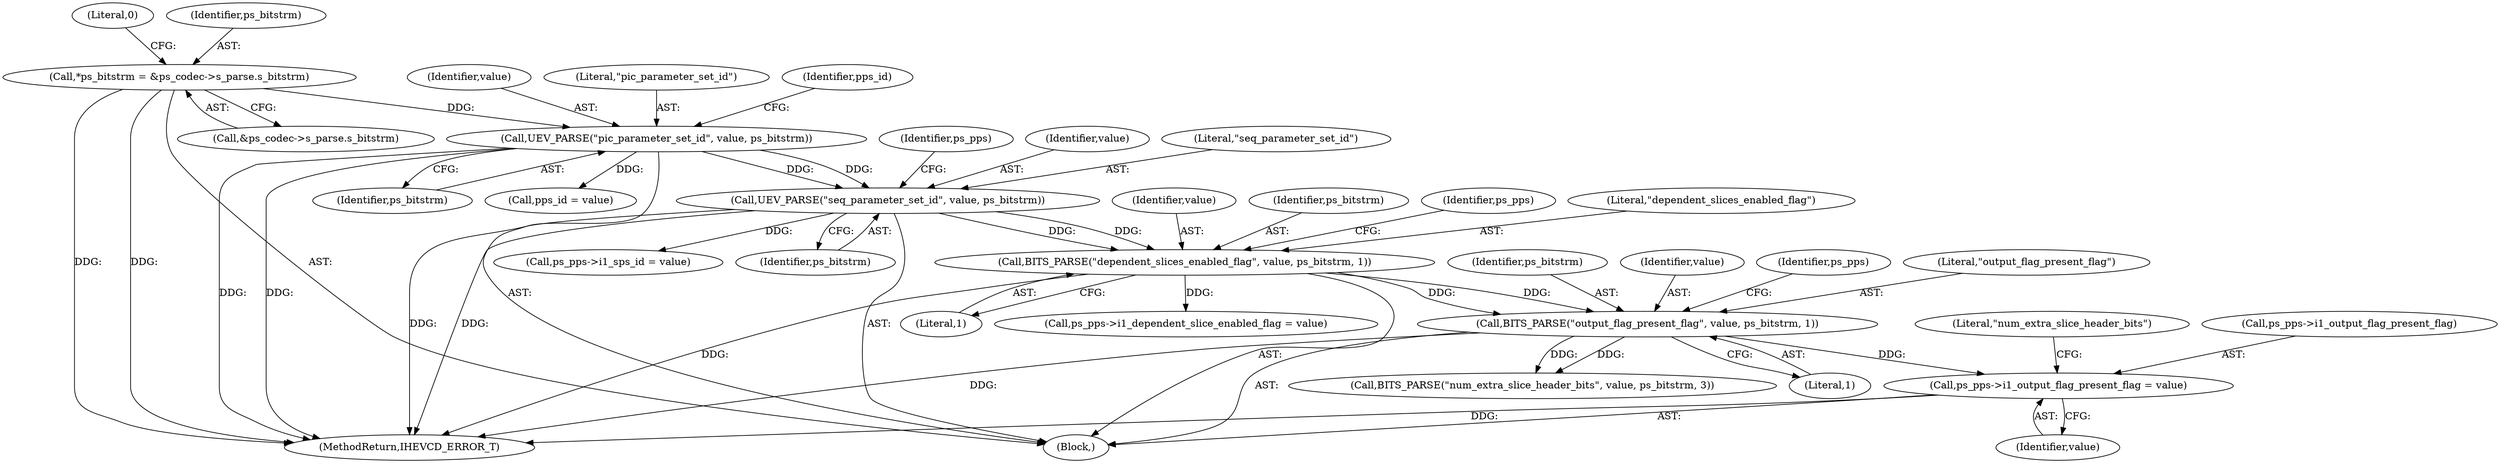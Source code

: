 digraph "0_Android_ebaa71da6362c497310377df509651974401d258@pointer" {
"1000236" [label="(Call,ps_pps->i1_output_flag_present_flag = value)"];
"1000231" [label="(Call,BITS_PARSE(\"output_flag_present_flag\", value, ps_bitstrm, 1))"];
"1000221" [label="(Call,BITS_PARSE(\"dependent_slices_enabled_flag\", value, ps_bitstrm, 1))"];
"1000180" [label="(Call,UEV_PARSE(\"seq_parameter_set_id\", value, ps_bitstrm))"];
"1000138" [label="(Call,UEV_PARSE(\"pic_parameter_set_id\", value, ps_bitstrm))"];
"1000122" [label="(Call,*ps_bitstrm = &ps_codec->s_parse.s_bitstrm)"];
"1000223" [label="(Identifier,value)"];
"1000224" [label="(Identifier,ps_bitstrm)"];
"1000221" [label="(Call,BITS_PARSE(\"dependent_slices_enabled_flag\", value, ps_bitstrm, 1))"];
"1000236" [label="(Call,ps_pps->i1_output_flag_present_flag = value)"];
"1000186" [label="(Identifier,ps_pps)"];
"1000234" [label="(Identifier,ps_bitstrm)"];
"1000132" [label="(Literal,0)"];
"1000123" [label="(Identifier,ps_bitstrm)"];
"1000182" [label="(Identifier,value)"];
"1000225" [label="(Literal,1)"];
"1000139" [label="(Literal,\"pic_parameter_set_id\")"];
"1000228" [label="(Identifier,ps_pps)"];
"1000226" [label="(Call,ps_pps->i1_dependent_slice_enabled_flag = value)"];
"1000142" [label="(Call,pps_id = value)"];
"1000233" [label="(Identifier,value)"];
"1000979" [label="(MethodReturn,IHEVCD_ERROR_T)"];
"1000110" [label="(Block,)"];
"1000238" [label="(Identifier,ps_pps)"];
"1000235" [label="(Literal,1)"];
"1000240" [label="(Identifier,value)"];
"1000181" [label="(Literal,\"seq_parameter_set_id\")"];
"1000124" [label="(Call,&ps_codec->s_parse.s_bitstrm)"];
"1000242" [label="(Literal,\"num_extra_slice_header_bits\")"];
"1000143" [label="(Identifier,pps_id)"];
"1000141" [label="(Identifier,ps_bitstrm)"];
"1000184" [label="(Call,ps_pps->i1_sps_id = value)"];
"1000122" [label="(Call,*ps_bitstrm = &ps_codec->s_parse.s_bitstrm)"];
"1000180" [label="(Call,UEV_PARSE(\"seq_parameter_set_id\", value, ps_bitstrm))"];
"1000232" [label="(Literal,\"output_flag_present_flag\")"];
"1000241" [label="(Call,BITS_PARSE(\"num_extra_slice_header_bits\", value, ps_bitstrm, 3))"];
"1000237" [label="(Call,ps_pps->i1_output_flag_present_flag)"];
"1000138" [label="(Call,UEV_PARSE(\"pic_parameter_set_id\", value, ps_bitstrm))"];
"1000231" [label="(Call,BITS_PARSE(\"output_flag_present_flag\", value, ps_bitstrm, 1))"];
"1000183" [label="(Identifier,ps_bitstrm)"];
"1000140" [label="(Identifier,value)"];
"1000222" [label="(Literal,\"dependent_slices_enabled_flag\")"];
"1000236" -> "1000110"  [label="AST: "];
"1000236" -> "1000240"  [label="CFG: "];
"1000237" -> "1000236"  [label="AST: "];
"1000240" -> "1000236"  [label="AST: "];
"1000242" -> "1000236"  [label="CFG: "];
"1000236" -> "1000979"  [label="DDG: "];
"1000231" -> "1000236"  [label="DDG: "];
"1000231" -> "1000110"  [label="AST: "];
"1000231" -> "1000235"  [label="CFG: "];
"1000232" -> "1000231"  [label="AST: "];
"1000233" -> "1000231"  [label="AST: "];
"1000234" -> "1000231"  [label="AST: "];
"1000235" -> "1000231"  [label="AST: "];
"1000238" -> "1000231"  [label="CFG: "];
"1000231" -> "1000979"  [label="DDG: "];
"1000221" -> "1000231"  [label="DDG: "];
"1000221" -> "1000231"  [label="DDG: "];
"1000231" -> "1000241"  [label="DDG: "];
"1000231" -> "1000241"  [label="DDG: "];
"1000221" -> "1000110"  [label="AST: "];
"1000221" -> "1000225"  [label="CFG: "];
"1000222" -> "1000221"  [label="AST: "];
"1000223" -> "1000221"  [label="AST: "];
"1000224" -> "1000221"  [label="AST: "];
"1000225" -> "1000221"  [label="AST: "];
"1000228" -> "1000221"  [label="CFG: "];
"1000221" -> "1000979"  [label="DDG: "];
"1000180" -> "1000221"  [label="DDG: "];
"1000180" -> "1000221"  [label="DDG: "];
"1000221" -> "1000226"  [label="DDG: "];
"1000180" -> "1000110"  [label="AST: "];
"1000180" -> "1000183"  [label="CFG: "];
"1000181" -> "1000180"  [label="AST: "];
"1000182" -> "1000180"  [label="AST: "];
"1000183" -> "1000180"  [label="AST: "];
"1000186" -> "1000180"  [label="CFG: "];
"1000180" -> "1000979"  [label="DDG: "];
"1000180" -> "1000979"  [label="DDG: "];
"1000138" -> "1000180"  [label="DDG: "];
"1000138" -> "1000180"  [label="DDG: "];
"1000180" -> "1000184"  [label="DDG: "];
"1000138" -> "1000110"  [label="AST: "];
"1000138" -> "1000141"  [label="CFG: "];
"1000139" -> "1000138"  [label="AST: "];
"1000140" -> "1000138"  [label="AST: "];
"1000141" -> "1000138"  [label="AST: "];
"1000143" -> "1000138"  [label="CFG: "];
"1000138" -> "1000979"  [label="DDG: "];
"1000138" -> "1000979"  [label="DDG: "];
"1000122" -> "1000138"  [label="DDG: "];
"1000138" -> "1000142"  [label="DDG: "];
"1000122" -> "1000110"  [label="AST: "];
"1000122" -> "1000124"  [label="CFG: "];
"1000123" -> "1000122"  [label="AST: "];
"1000124" -> "1000122"  [label="AST: "];
"1000132" -> "1000122"  [label="CFG: "];
"1000122" -> "1000979"  [label="DDG: "];
"1000122" -> "1000979"  [label="DDG: "];
}
